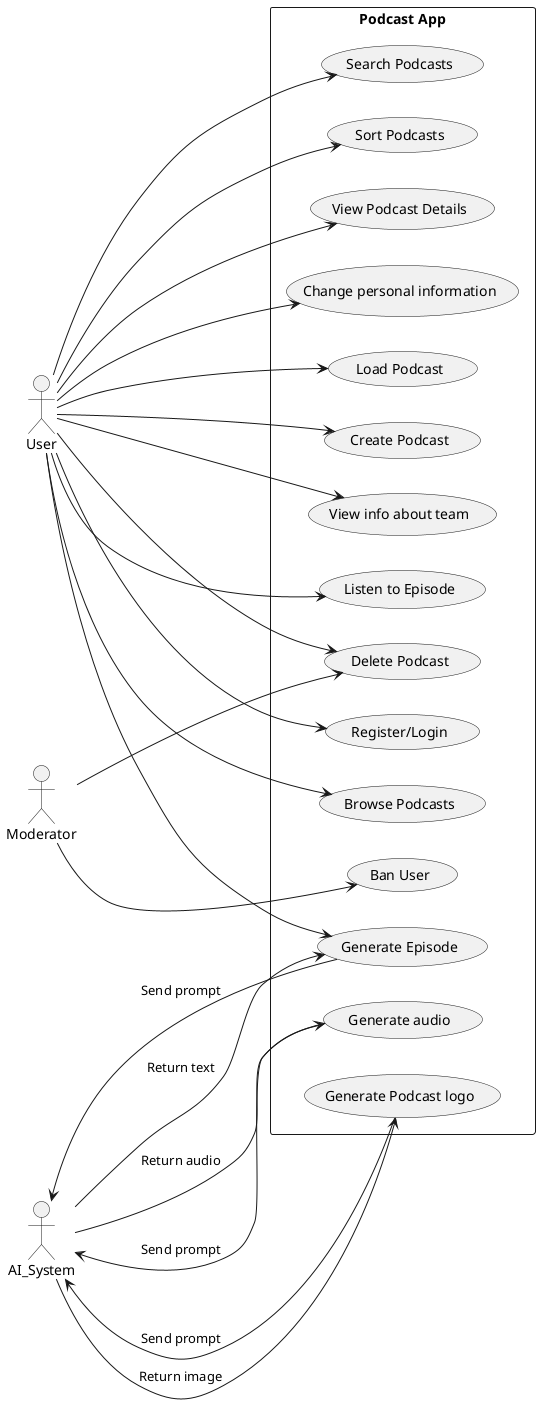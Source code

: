 @startuml
left to right direction
skinparam packageStyle rectangle

actor User
actor Moderator
actor AI_System as AI

rectangle "Podcast App" {

	User ---> (Register/Login)
	User ---> (Browse Podcasts)
	User ---> (Search Podcasts)
	User ---> (Sort Podcasts)
	User ---> (View Podcast Details)
	User ---> (Change personal information)
	User ---> (Load Podcast)
	User ---> (Create Podcast)
	User ---> (Delete Podcast)
	User ---> (View info about team)
	User ---> (Generate Episode)
	User ---> (Listen to Episode)


	(Generate Episode) ---> AI : Send prompt
	AI ---> (Generate Episode) : Return text

	(Generate Podcast logo) ---> AI : Send prompt
	AI ---> (Generate Podcast logo) : Return image

	(Generate audio) ---> AI : Send prompt
	AI ---> (Generate audio) : Return audio

	Moderator ---> (Ban User)
	Moderator ---> (Delete Podcast)
}
@enduml
